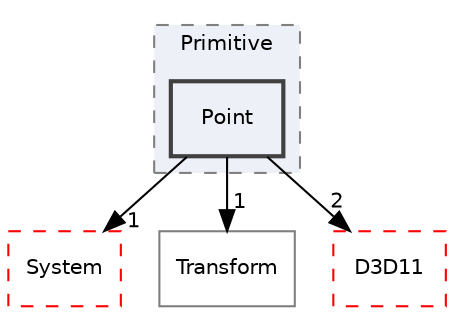 digraph "C:/Users/shiih/Desktop/kiyosumi/DX11Template/Source/Game/Component/Primitive/Point"
{
 // LATEX_PDF_SIZE
  edge [fontname="Helvetica",fontsize="10",labelfontname="Helvetica",labelfontsize="10"];
  node [fontname="Helvetica",fontsize="10",shape=record];
  compound=true
  subgraph clusterdir_e6981510234aa89feebb692c109ba64f {
    graph [ bgcolor="#edf0f7", pencolor="grey50", style="filled,dashed,", label="Primitive", fontname="Helvetica", fontsize="10", URL="dir_e6981510234aa89feebb692c109ba64f.html"]
  dir_b63470861599ee35d84a4ba0c63b3049 [shape=box, label="Point", style="filled,bold,", fillcolor="#edf0f7", color="grey25", URL="dir_b63470861599ee35d84a4ba0c63b3049.html"];
  }
  dir_86602465ad759445696399282595f21f [shape=box, label="System", style="dashed,", fillcolor="#edf0f7", color="red", URL="dir_86602465ad759445696399282595f21f.html"];
  dir_87d4fc19022d307d8a33035c79f1d71e [shape=box, label="Transform", style="", fillcolor="#edf0f7", color="grey50", URL="dir_87d4fc19022d307d8a33035c79f1d71e.html"];
  dir_d6f806a0f8acb4e9216b2e39be4b704c [shape=box, label="D3D11", style="dashed,", fillcolor="#edf0f7", color="red", URL="dir_d6f806a0f8acb4e9216b2e39be4b704c.html"];
  dir_b63470861599ee35d84a4ba0c63b3049->dir_86602465ad759445696399282595f21f [headlabel="1", labeldistance=1.5 headhref="dir_000016_000025.html"];
  dir_b63470861599ee35d84a4ba0c63b3049->dir_87d4fc19022d307d8a33035c79f1d71e [headlabel="1", labeldistance=1.5 headhref="dir_000016_000027.html"];
  dir_b63470861599ee35d84a4ba0c63b3049->dir_d6f806a0f8acb4e9216b2e39be4b704c [headlabel="2", labeldistance=1.5 headhref="dir_000016_000003.html"];
}
